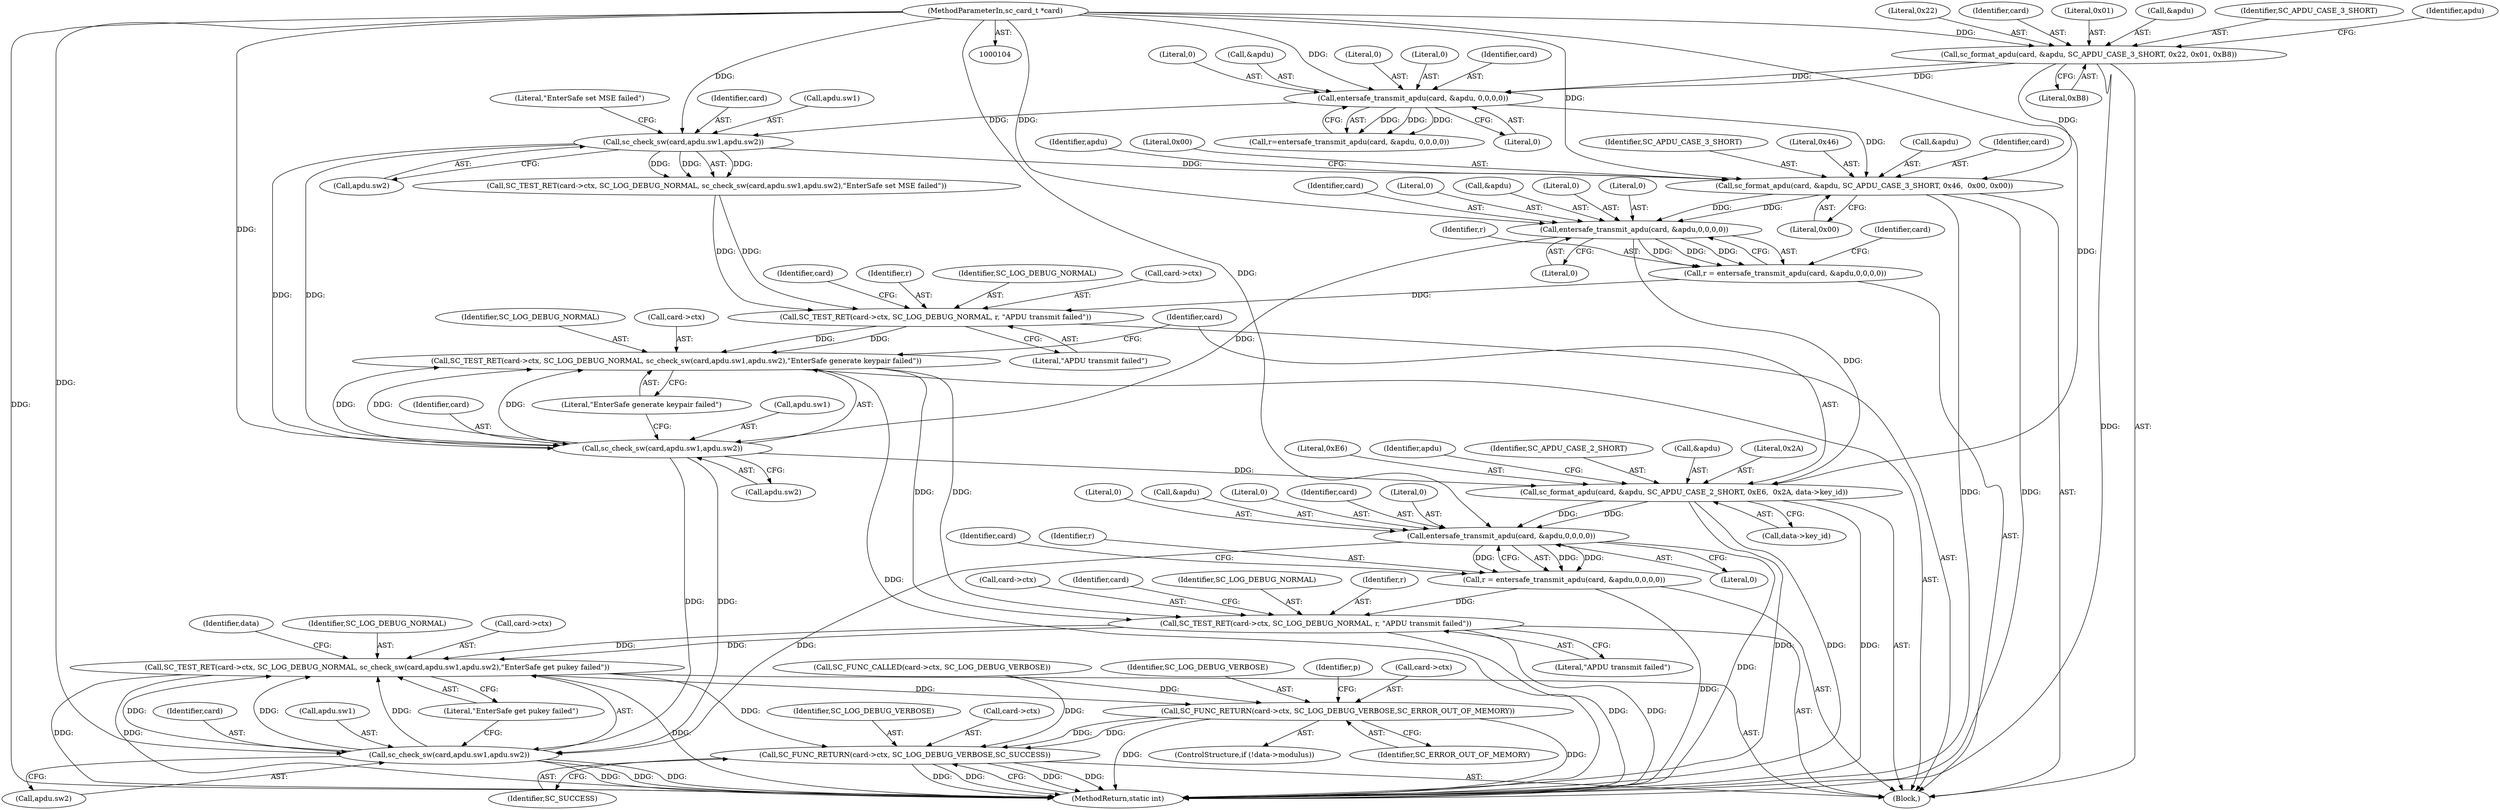 digraph "1_OpenSC_8fe377e93b4b56060e5bbfb6f3142ceaeca744fa_5@pointer" {
"1000212" [label="(Call,sc_format_apdu(card, &apdu, SC_APDU_CASE_3_SHORT, 0x46,  0x00, 0x00))"];
"1000203" [label="(Call,sc_check_sw(card,apdu.sw1,apdu.sw2))"];
"1000183" [label="(Call,entersafe_transmit_apdu(card, &apdu, 0,0,0,0))"];
"1000126" [label="(Call,sc_format_apdu(card, &apdu, SC_APDU_CASE_3_SHORT, 0x22, 0x01, 0xB8))"];
"1000105" [label="(MethodParameterIn,sc_card_t *card)"];
"1000262" [label="(Call,entersafe_transmit_apdu(card, &apdu,0,0,0,0))"];
"1000260" [label="(Call,r = entersafe_transmit_apdu(card, &apdu,0,0,0,0))"];
"1000270" [label="(Call,SC_TEST_RET(card->ctx, SC_LOG_DEBUG_NORMAL, r, \"APDU transmit failed\"))"];
"1000277" [label="(Call,SC_TEST_RET(card->ctx, SC_LOG_DEBUG_NORMAL, sc_check_sw(card,apdu.sw1,apdu.sw2),\"EnterSafe generate keypair failed\"))"];
"1000332" [label="(Call,SC_TEST_RET(card->ctx, SC_LOG_DEBUG_NORMAL, r, \"APDU transmit failed\"))"];
"1000339" [label="(Call,SC_TEST_RET(card->ctx, SC_LOG_DEBUG_NORMAL, sc_check_sw(card,apdu.sw1,apdu.sw2),\"EnterSafe get pukey failed\"))"];
"1000364" [label="(Call,SC_FUNC_RETURN(card->ctx, SC_LOG_DEBUG_VERBOSE,SC_ERROR_OUT_OF_MEMORY))"];
"1000438" [label="(Call,SC_FUNC_RETURN(card->ctx, SC_LOG_DEBUG_VERBOSE,SC_SUCCESS))"];
"1000282" [label="(Call,sc_check_sw(card,apdu.sw1,apdu.sw2))"];
"1000291" [label="(Call,sc_format_apdu(card, &apdu, SC_APDU_CASE_2_SHORT, 0xE6,  0x2A, data->key_id))"];
"1000324" [label="(Call,entersafe_transmit_apdu(card, &apdu,0,0,0,0))"];
"1000322" [label="(Call,r = entersafe_transmit_apdu(card, &apdu,0,0,0,0))"];
"1000344" [label="(Call,sc_check_sw(card,apdu.sw1,apdu.sw2))"];
"1000181" [label="(Call,r=entersafe_transmit_apdu(card, &apdu, 0,0,0,0))"];
"1000136" [label="(Identifier,apdu)"];
"1000364" [label="(Call,SC_FUNC_RETURN(card->ctx, SC_LOG_DEBUG_VERBOSE,SC_ERROR_OUT_OF_MEMORY))"];
"1000213" [label="(Identifier,card)"];
"1000189" [label="(Literal,0)"];
"1000260" [label="(Call,r = entersafe_transmit_apdu(card, &apdu,0,0,0,0))"];
"1000298" [label="(Call,data->key_id)"];
"1000290" [label="(Literal,\"EnterSafe generate keypair failed\")"];
"1000121" [label="(Call,SC_FUNC_CALLED(card->ctx, SC_LOG_DEBUG_VERBOSE))"];
"1000340" [label="(Call,card->ctx)"];
"1000212" [label="(Call,sc_format_apdu(card, &apdu, SC_APDU_CASE_3_SHORT, 0x46,  0x00, 0x00))"];
"1000296" [label="(Literal,0xE6)"];
"1000269" [label="(Literal,0)"];
"1000326" [label="(Call,&apdu)"];
"1000443" [label="(Identifier,SC_SUCCESS)"];
"1000263" [label="(Identifier,card)"];
"1000266" [label="(Literal,0)"];
"1000208" [label="(Call,apdu.sw2)"];
"1000295" [label="(Identifier,SC_APDU_CASE_2_SHORT)"];
"1000105" [label="(MethodParameterIn,sc_card_t *card)"];
"1000261" [label="(Identifier,r)"];
"1000198" [label="(Call,SC_TEST_RET(card->ctx, SC_LOG_DEBUG_NORMAL, sc_check_sw(card,apdu.sw1,apdu.sw2),\"EnterSafe set MSE failed\"))"];
"1000282" [label="(Call,sc_check_sw(card,apdu.sw1,apdu.sw2))"];
"1000344" [label="(Call,sc_check_sw(card,apdu.sw1,apdu.sw2))"];
"1000368" [label="(Identifier,SC_LOG_DEBUG_VERBOSE)"];
"1000291" [label="(Call,sc_format_apdu(card, &apdu, SC_APDU_CASE_2_SHORT, 0xE6,  0x2A, data->key_id))"];
"1000330" [label="(Literal,0)"];
"1000276" [label="(Literal,\"APDU transmit failed\")"];
"1000271" [label="(Call,card->ctx)"];
"1000203" [label="(Call,sc_check_sw(card,apdu.sw1,apdu.sw2))"];
"1000371" [label="(Identifier,p)"];
"1000338" [label="(Literal,\"APDU transmit failed\")"];
"1000325" [label="(Identifier,card)"];
"1000322" [label="(Call,r = entersafe_transmit_apdu(card, &apdu,0,0,0,0))"];
"1000323" [label="(Identifier,r)"];
"1000355" [label="(Identifier,data)"];
"1000365" [label="(Call,card->ctx)"];
"1000331" [label="(Literal,0)"];
"1000222" [label="(Identifier,apdu)"];
"1000185" [label="(Call,&apdu)"];
"1000293" [label="(Call,&apdu)"];
"1000131" [label="(Literal,0x22)"];
"1000219" [label="(Literal,0x00)"];
"1000264" [label="(Call,&apdu)"];
"1000333" [label="(Call,card->ctx)"];
"1000270" [label="(Call,SC_TEST_RET(card->ctx, SC_LOG_DEBUG_NORMAL, r, \"APDU transmit failed\"))"];
"1000341" [label="(Identifier,card)"];
"1000190" [label="(Literal,0)"];
"1000187" [label="(Literal,0)"];
"1000278" [label="(Call,card->ctx)"];
"1000127" [label="(Identifier,card)"];
"1000183" [label="(Call,entersafe_transmit_apdu(card, &apdu, 0,0,0,0))"];
"1000188" [label="(Literal,0)"];
"1000283" [label="(Identifier,card)"];
"1000204" [label="(Identifier,card)"];
"1000352" [label="(Literal,\"EnterSafe get pukey failed\")"];
"1000328" [label="(Literal,0)"];
"1000132" [label="(Literal,0x01)"];
"1000297" [label="(Literal,0x2A)"];
"1000359" [label="(ControlStructure,if (!data->modulus))"];
"1000292" [label="(Identifier,card)"];
"1000107" [label="(Block,)"];
"1000287" [label="(Call,apdu.sw2)"];
"1000334" [label="(Identifier,card)"];
"1000345" [label="(Identifier,card)"];
"1000205" [label="(Call,apdu.sw1)"];
"1000343" [label="(Identifier,SC_LOG_DEBUG_NORMAL)"];
"1000126" [label="(Call,sc_format_apdu(card, &apdu, SC_APDU_CASE_3_SHORT, 0x22, 0x01, 0xB8))"];
"1000184" [label="(Identifier,card)"];
"1000284" [label="(Call,apdu.sw1)"];
"1000324" [label="(Call,entersafe_transmit_apdu(card, &apdu,0,0,0,0))"];
"1000133" [label="(Literal,0xB8)"];
"1000262" [label="(Call,entersafe_transmit_apdu(card, &apdu,0,0,0,0))"];
"1000218" [label="(Literal,0x00)"];
"1000339" [label="(Call,SC_TEST_RET(card->ctx, SC_LOG_DEBUG_NORMAL, sc_check_sw(card,apdu.sw1,apdu.sw2),\"EnterSafe get pukey failed\"))"];
"1000267" [label="(Literal,0)"];
"1000128" [label="(Call,&apdu)"];
"1000439" [label="(Call,card->ctx)"];
"1000216" [label="(Identifier,SC_APDU_CASE_3_SHORT)"];
"1000442" [label="(Identifier,SC_LOG_DEBUG_VERBOSE)"];
"1000369" [label="(Identifier,SC_ERROR_OUT_OF_MEMORY)"];
"1000279" [label="(Identifier,card)"];
"1000130" [label="(Identifier,SC_APDU_CASE_3_SHORT)"];
"1000217" [label="(Literal,0x46)"];
"1000444" [label="(MethodReturn,static int)"];
"1000268" [label="(Literal,0)"];
"1000275" [label="(Identifier,r)"];
"1000346" [label="(Call,apdu.sw1)"];
"1000303" [label="(Identifier,apdu)"];
"1000272" [label="(Identifier,card)"];
"1000329" [label="(Literal,0)"];
"1000277" [label="(Call,SC_TEST_RET(card->ctx, SC_LOG_DEBUG_NORMAL, sc_check_sw(card,apdu.sw1,apdu.sw2),\"EnterSafe generate keypair failed\"))"];
"1000336" [label="(Identifier,SC_LOG_DEBUG_NORMAL)"];
"1000438" [label="(Call,SC_FUNC_RETURN(card->ctx, SC_LOG_DEBUG_VERBOSE,SC_SUCCESS))"];
"1000281" [label="(Identifier,SC_LOG_DEBUG_NORMAL)"];
"1000214" [label="(Call,&apdu)"];
"1000349" [label="(Call,apdu.sw2)"];
"1000337" [label="(Identifier,r)"];
"1000211" [label="(Literal,\"EnterSafe set MSE failed\")"];
"1000332" [label="(Call,SC_TEST_RET(card->ctx, SC_LOG_DEBUG_NORMAL, r, \"APDU transmit failed\"))"];
"1000274" [label="(Identifier,SC_LOG_DEBUG_NORMAL)"];
"1000212" -> "1000107"  [label="AST: "];
"1000212" -> "1000219"  [label="CFG: "];
"1000213" -> "1000212"  [label="AST: "];
"1000214" -> "1000212"  [label="AST: "];
"1000216" -> "1000212"  [label="AST: "];
"1000217" -> "1000212"  [label="AST: "];
"1000218" -> "1000212"  [label="AST: "];
"1000219" -> "1000212"  [label="AST: "];
"1000222" -> "1000212"  [label="CFG: "];
"1000212" -> "1000444"  [label="DDG: "];
"1000212" -> "1000444"  [label="DDG: "];
"1000203" -> "1000212"  [label="DDG: "];
"1000105" -> "1000212"  [label="DDG: "];
"1000183" -> "1000212"  [label="DDG: "];
"1000126" -> "1000212"  [label="DDG: "];
"1000212" -> "1000262"  [label="DDG: "];
"1000212" -> "1000262"  [label="DDG: "];
"1000203" -> "1000198"  [label="AST: "];
"1000203" -> "1000208"  [label="CFG: "];
"1000204" -> "1000203"  [label="AST: "];
"1000205" -> "1000203"  [label="AST: "];
"1000208" -> "1000203"  [label="AST: "];
"1000211" -> "1000203"  [label="CFG: "];
"1000203" -> "1000198"  [label="DDG: "];
"1000203" -> "1000198"  [label="DDG: "];
"1000203" -> "1000198"  [label="DDG: "];
"1000183" -> "1000203"  [label="DDG: "];
"1000105" -> "1000203"  [label="DDG: "];
"1000203" -> "1000282"  [label="DDG: "];
"1000203" -> "1000282"  [label="DDG: "];
"1000183" -> "1000181"  [label="AST: "];
"1000183" -> "1000190"  [label="CFG: "];
"1000184" -> "1000183"  [label="AST: "];
"1000185" -> "1000183"  [label="AST: "];
"1000187" -> "1000183"  [label="AST: "];
"1000188" -> "1000183"  [label="AST: "];
"1000189" -> "1000183"  [label="AST: "];
"1000190" -> "1000183"  [label="AST: "];
"1000181" -> "1000183"  [label="CFG: "];
"1000183" -> "1000181"  [label="DDG: "];
"1000183" -> "1000181"  [label="DDG: "];
"1000183" -> "1000181"  [label="DDG: "];
"1000126" -> "1000183"  [label="DDG: "];
"1000126" -> "1000183"  [label="DDG: "];
"1000105" -> "1000183"  [label="DDG: "];
"1000126" -> "1000107"  [label="AST: "];
"1000126" -> "1000133"  [label="CFG: "];
"1000127" -> "1000126"  [label="AST: "];
"1000128" -> "1000126"  [label="AST: "];
"1000130" -> "1000126"  [label="AST: "];
"1000131" -> "1000126"  [label="AST: "];
"1000132" -> "1000126"  [label="AST: "];
"1000133" -> "1000126"  [label="AST: "];
"1000136" -> "1000126"  [label="CFG: "];
"1000126" -> "1000444"  [label="DDG: "];
"1000105" -> "1000126"  [label="DDG: "];
"1000105" -> "1000104"  [label="AST: "];
"1000105" -> "1000444"  [label="DDG: "];
"1000105" -> "1000262"  [label="DDG: "];
"1000105" -> "1000282"  [label="DDG: "];
"1000105" -> "1000291"  [label="DDG: "];
"1000105" -> "1000324"  [label="DDG: "];
"1000105" -> "1000344"  [label="DDG: "];
"1000262" -> "1000260"  [label="AST: "];
"1000262" -> "1000269"  [label="CFG: "];
"1000263" -> "1000262"  [label="AST: "];
"1000264" -> "1000262"  [label="AST: "];
"1000266" -> "1000262"  [label="AST: "];
"1000267" -> "1000262"  [label="AST: "];
"1000268" -> "1000262"  [label="AST: "];
"1000269" -> "1000262"  [label="AST: "];
"1000260" -> "1000262"  [label="CFG: "];
"1000262" -> "1000260"  [label="DDG: "];
"1000262" -> "1000260"  [label="DDG: "];
"1000262" -> "1000260"  [label="DDG: "];
"1000262" -> "1000282"  [label="DDG: "];
"1000262" -> "1000291"  [label="DDG: "];
"1000260" -> "1000107"  [label="AST: "];
"1000261" -> "1000260"  [label="AST: "];
"1000272" -> "1000260"  [label="CFG: "];
"1000260" -> "1000270"  [label="DDG: "];
"1000270" -> "1000107"  [label="AST: "];
"1000270" -> "1000276"  [label="CFG: "];
"1000271" -> "1000270"  [label="AST: "];
"1000274" -> "1000270"  [label="AST: "];
"1000275" -> "1000270"  [label="AST: "];
"1000276" -> "1000270"  [label="AST: "];
"1000279" -> "1000270"  [label="CFG: "];
"1000198" -> "1000270"  [label="DDG: "];
"1000198" -> "1000270"  [label="DDG: "];
"1000270" -> "1000277"  [label="DDG: "];
"1000270" -> "1000277"  [label="DDG: "];
"1000277" -> "1000107"  [label="AST: "];
"1000277" -> "1000290"  [label="CFG: "];
"1000278" -> "1000277"  [label="AST: "];
"1000281" -> "1000277"  [label="AST: "];
"1000282" -> "1000277"  [label="AST: "];
"1000290" -> "1000277"  [label="AST: "];
"1000292" -> "1000277"  [label="CFG: "];
"1000277" -> "1000444"  [label="DDG: "];
"1000282" -> "1000277"  [label="DDG: "];
"1000282" -> "1000277"  [label="DDG: "];
"1000282" -> "1000277"  [label="DDG: "];
"1000277" -> "1000332"  [label="DDG: "];
"1000277" -> "1000332"  [label="DDG: "];
"1000332" -> "1000107"  [label="AST: "];
"1000332" -> "1000338"  [label="CFG: "];
"1000333" -> "1000332"  [label="AST: "];
"1000336" -> "1000332"  [label="AST: "];
"1000337" -> "1000332"  [label="AST: "];
"1000338" -> "1000332"  [label="AST: "];
"1000341" -> "1000332"  [label="CFG: "];
"1000332" -> "1000444"  [label="DDG: "];
"1000332" -> "1000444"  [label="DDG: "];
"1000322" -> "1000332"  [label="DDG: "];
"1000332" -> "1000339"  [label="DDG: "];
"1000332" -> "1000339"  [label="DDG: "];
"1000339" -> "1000107"  [label="AST: "];
"1000339" -> "1000352"  [label="CFG: "];
"1000340" -> "1000339"  [label="AST: "];
"1000343" -> "1000339"  [label="AST: "];
"1000344" -> "1000339"  [label="AST: "];
"1000352" -> "1000339"  [label="AST: "];
"1000355" -> "1000339"  [label="CFG: "];
"1000339" -> "1000444"  [label="DDG: "];
"1000339" -> "1000444"  [label="DDG: "];
"1000339" -> "1000444"  [label="DDG: "];
"1000344" -> "1000339"  [label="DDG: "];
"1000344" -> "1000339"  [label="DDG: "];
"1000344" -> "1000339"  [label="DDG: "];
"1000339" -> "1000364"  [label="DDG: "];
"1000339" -> "1000438"  [label="DDG: "];
"1000364" -> "1000359"  [label="AST: "];
"1000364" -> "1000369"  [label="CFG: "];
"1000365" -> "1000364"  [label="AST: "];
"1000368" -> "1000364"  [label="AST: "];
"1000369" -> "1000364"  [label="AST: "];
"1000371" -> "1000364"  [label="CFG: "];
"1000364" -> "1000444"  [label="DDG: "];
"1000364" -> "1000444"  [label="DDG: "];
"1000121" -> "1000364"  [label="DDG: "];
"1000364" -> "1000438"  [label="DDG: "];
"1000364" -> "1000438"  [label="DDG: "];
"1000438" -> "1000107"  [label="AST: "];
"1000438" -> "1000443"  [label="CFG: "];
"1000439" -> "1000438"  [label="AST: "];
"1000442" -> "1000438"  [label="AST: "];
"1000443" -> "1000438"  [label="AST: "];
"1000444" -> "1000438"  [label="CFG: "];
"1000438" -> "1000444"  [label="DDG: "];
"1000438" -> "1000444"  [label="DDG: "];
"1000438" -> "1000444"  [label="DDG: "];
"1000438" -> "1000444"  [label="DDG: "];
"1000121" -> "1000438"  [label="DDG: "];
"1000282" -> "1000287"  [label="CFG: "];
"1000283" -> "1000282"  [label="AST: "];
"1000284" -> "1000282"  [label="AST: "];
"1000287" -> "1000282"  [label="AST: "];
"1000290" -> "1000282"  [label="CFG: "];
"1000282" -> "1000291"  [label="DDG: "];
"1000282" -> "1000344"  [label="DDG: "];
"1000282" -> "1000344"  [label="DDG: "];
"1000291" -> "1000107"  [label="AST: "];
"1000291" -> "1000298"  [label="CFG: "];
"1000292" -> "1000291"  [label="AST: "];
"1000293" -> "1000291"  [label="AST: "];
"1000295" -> "1000291"  [label="AST: "];
"1000296" -> "1000291"  [label="AST: "];
"1000297" -> "1000291"  [label="AST: "];
"1000298" -> "1000291"  [label="AST: "];
"1000303" -> "1000291"  [label="CFG: "];
"1000291" -> "1000444"  [label="DDG: "];
"1000291" -> "1000444"  [label="DDG: "];
"1000291" -> "1000444"  [label="DDG: "];
"1000291" -> "1000324"  [label="DDG: "];
"1000291" -> "1000324"  [label="DDG: "];
"1000324" -> "1000322"  [label="AST: "];
"1000324" -> "1000331"  [label="CFG: "];
"1000325" -> "1000324"  [label="AST: "];
"1000326" -> "1000324"  [label="AST: "];
"1000328" -> "1000324"  [label="AST: "];
"1000329" -> "1000324"  [label="AST: "];
"1000330" -> "1000324"  [label="AST: "];
"1000331" -> "1000324"  [label="AST: "];
"1000322" -> "1000324"  [label="CFG: "];
"1000324" -> "1000444"  [label="DDG: "];
"1000324" -> "1000322"  [label="DDG: "];
"1000324" -> "1000322"  [label="DDG: "];
"1000324" -> "1000322"  [label="DDG: "];
"1000324" -> "1000344"  [label="DDG: "];
"1000322" -> "1000107"  [label="AST: "];
"1000323" -> "1000322"  [label="AST: "];
"1000334" -> "1000322"  [label="CFG: "];
"1000322" -> "1000444"  [label="DDG: "];
"1000344" -> "1000349"  [label="CFG: "];
"1000345" -> "1000344"  [label="AST: "];
"1000346" -> "1000344"  [label="AST: "];
"1000349" -> "1000344"  [label="AST: "];
"1000352" -> "1000344"  [label="CFG: "];
"1000344" -> "1000444"  [label="DDG: "];
"1000344" -> "1000444"  [label="DDG: "];
"1000344" -> "1000444"  [label="DDG: "];
}
